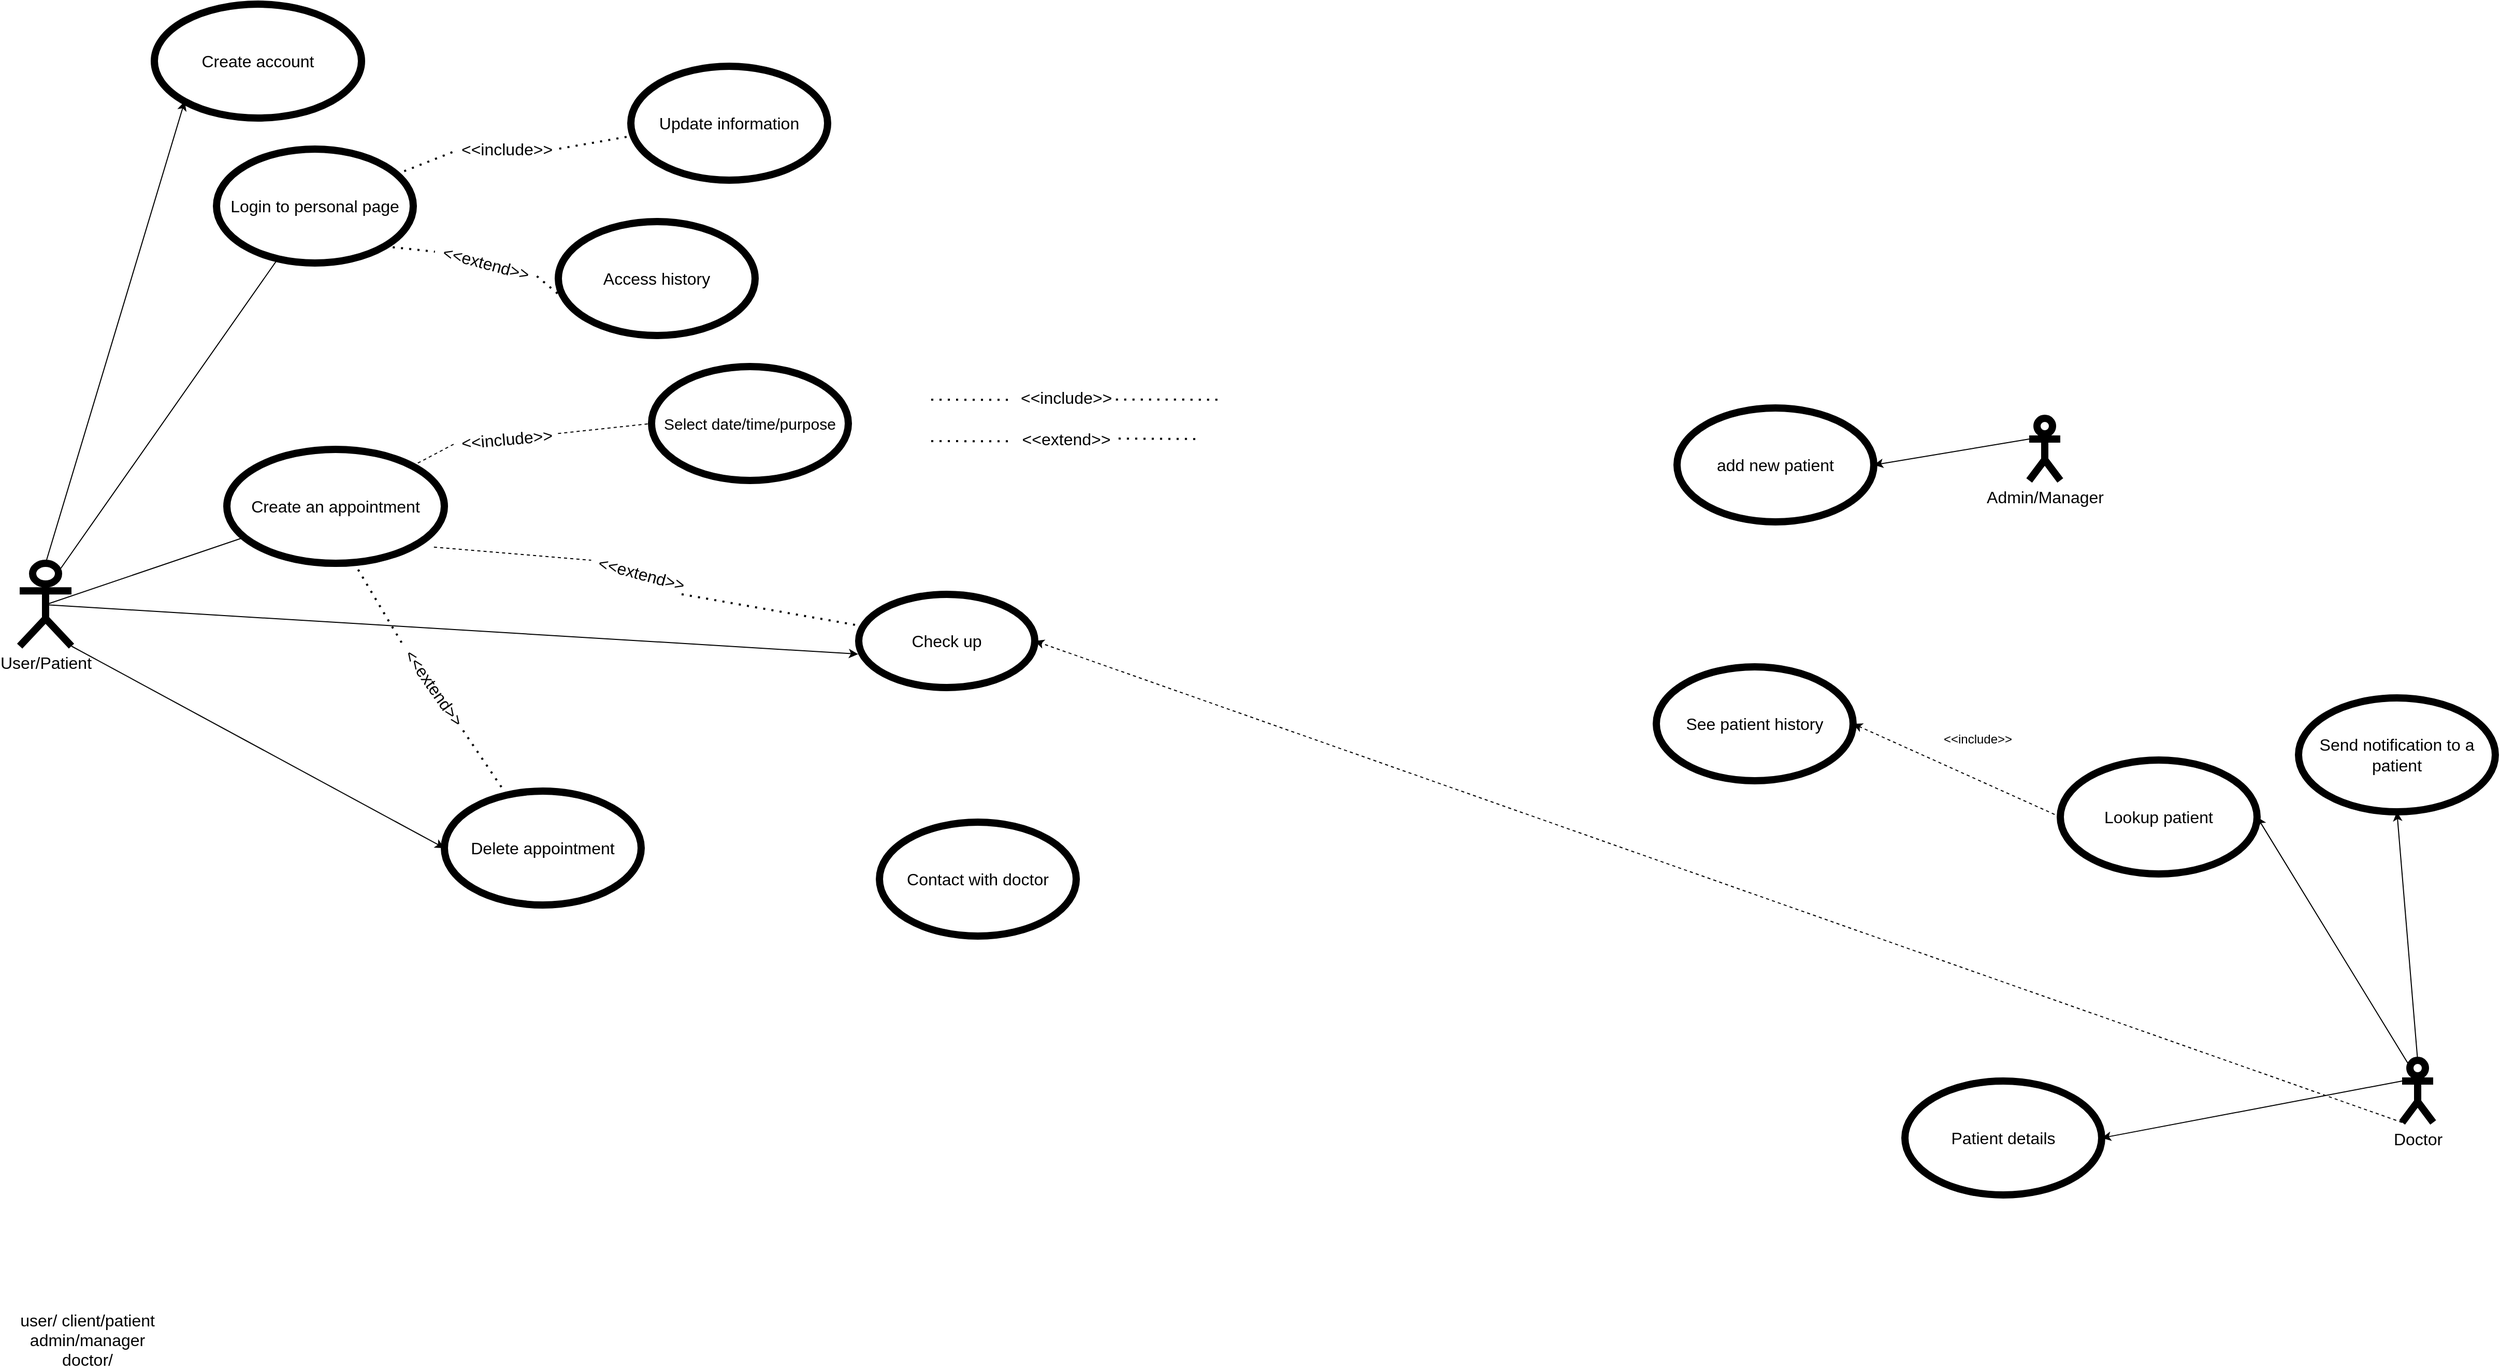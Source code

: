 <mxfile>
    <diagram id="K2-sKBXHWjVMKEcbc7tX" name="Page-1">
        <mxGraphModel dx="1633" dy="2216" grid="1" gridSize="10" guides="1" tooltips="1" connect="1" arrows="1" fold="1" page="1" pageScale="1" pageWidth="1600" pageHeight="1200" math="0" shadow="0">
            <root>
                <mxCell id="0"/>
                <mxCell id="1" parent="0"/>
                <mxCell id="7" value="&lt;font style=&quot;font-size: 16px&quot;&gt;Create account&lt;/font&gt;" style="ellipse;whiteSpace=wrap;html=1;fontSize=15;strokeWidth=7;" vertex="1" parent="1">
                    <mxGeometry x="190" y="-230" width="200" height="110" as="geometry"/>
                </mxCell>
                <mxCell id="9" value="&lt;font style=&quot;font-size: 16px&quot;&gt;Delete appointment&lt;/font&gt;" style="ellipse;whiteSpace=wrap;html=1;fontSize=15;strokeWidth=7;" vertex="1" parent="1">
                    <mxGeometry x="470" y="530" width="190" height="110" as="geometry"/>
                </mxCell>
                <mxCell id="11" value="&lt;font style=&quot;font-size: 16px&quot;&gt;Patient details&lt;/font&gt;" style="ellipse;whiteSpace=wrap;html=1;fontSize=15;strokeWidth=7;" vertex="1" parent="1">
                    <mxGeometry x="1880" y="810" width="190" height="110" as="geometry"/>
                </mxCell>
                <mxCell id="12" value="user/ client/patient&lt;br&gt;admin/manager&lt;br&gt;doctor/" style="text;html=1;align=center;verticalAlign=middle;resizable=0;points=[];autosize=1;strokeColor=none;fillColor=none;fontSize=16;" vertex="1" parent="1">
                    <mxGeometry x="50" y="1030" width="150" height="60" as="geometry"/>
                </mxCell>
                <mxCell id="13" value="User/Patient" style="shape=umlActor;verticalLabelPosition=bottom;verticalAlign=top;html=1;outlineConnect=0;fontSize=16;strokeWidth=7;" vertex="1" parent="1">
                    <mxGeometry x="60" y="310" width="50" height="80" as="geometry"/>
                </mxCell>
                <mxCell id="28" style="edgeStyle=none;html=1;exitX=0;exitY=0.333;exitDx=0;exitDy=0;exitPerimeter=0;entryX=1;entryY=0.5;entryDx=0;entryDy=0;" edge="1" parent="1" source="14" target="11">
                    <mxGeometry relative="1" as="geometry"/>
                </mxCell>
                <mxCell id="37" style="edgeStyle=none;html=1;exitX=0.25;exitY=0.1;exitDx=0;exitDy=0;exitPerimeter=0;entryX=1;entryY=0.5;entryDx=0;entryDy=0;" edge="1" parent="1" source="14" target="36">
                    <mxGeometry relative="1" as="geometry"/>
                </mxCell>
                <mxCell id="39" style="edgeStyle=none;html=1;exitX=0.5;exitY=0;exitDx=0;exitDy=0;exitPerimeter=0;entryX=0.5;entryY=1;entryDx=0;entryDy=0;" edge="1" parent="1" source="14" target="38">
                    <mxGeometry relative="1" as="geometry"/>
                </mxCell>
                <mxCell id="73" style="edgeStyle=none;html=1;exitX=0;exitY=1;exitDx=0;exitDy=0;exitPerimeter=0;entryX=1;entryY=0.5;entryDx=0;entryDy=0;dashed=1;strokeColor=default;strokeWidth=1;" edge="1" parent="1" source="14" target="43">
                    <mxGeometry relative="1" as="geometry"/>
                </mxCell>
                <mxCell id="14" value="Doctor" style="shape=umlActor;verticalLabelPosition=bottom;verticalAlign=top;html=1;outlineConnect=0;fontSize=16;strokeWidth=7;" vertex="1" parent="1">
                    <mxGeometry x="2360" y="790" width="30" height="60" as="geometry"/>
                </mxCell>
                <mxCell id="27" style="edgeStyle=none;html=1;exitX=0;exitY=0.333;exitDx=0;exitDy=0;exitPerimeter=0;entryX=1;entryY=0.5;entryDx=0;entryDy=0;" edge="1" parent="1" source="15" target="26">
                    <mxGeometry relative="1" as="geometry"/>
                </mxCell>
                <mxCell id="15" value="Admin/Manager" style="shape=umlActor;verticalLabelPosition=bottom;verticalAlign=top;html=1;outlineConnect=0;fontSize=16;strokeWidth=7;" vertex="1" parent="1">
                    <mxGeometry x="2000" y="170" width="30" height="60" as="geometry"/>
                </mxCell>
                <mxCell id="16" value="&lt;font style=&quot;font-size: 16px&quot;&gt;Create an appointment&lt;/font&gt;" style="ellipse;whiteSpace=wrap;html=1;fontSize=15;strokeWidth=7;" vertex="1" parent="1">
                    <mxGeometry x="260" y="200" width="210" height="110" as="geometry"/>
                </mxCell>
                <mxCell id="23" value="&lt;font style=&quot;font-size: 16px&quot;&gt;Login to personal page&lt;/font&gt;" style="ellipse;whiteSpace=wrap;html=1;fontSize=15;strokeWidth=7;" vertex="1" parent="1">
                    <mxGeometry x="250" y="-90" width="190" height="110" as="geometry"/>
                </mxCell>
                <mxCell id="24" value="&lt;font style=&quot;font-size: 16px&quot;&gt;Contact with doctor&lt;/font&gt;" style="ellipse;whiteSpace=wrap;html=1;fontSize=15;strokeWidth=7;" vertex="1" parent="1">
                    <mxGeometry x="890" y="560" width="190" height="110" as="geometry"/>
                </mxCell>
                <mxCell id="25" value="&lt;font style=&quot;font-size: 16px&quot;&gt;Update information&lt;/font&gt;" style="ellipse;whiteSpace=wrap;html=1;fontSize=15;strokeWidth=7;" vertex="1" parent="1">
                    <mxGeometry x="650" y="-170" width="190" height="110" as="geometry"/>
                </mxCell>
                <mxCell id="26" value="&lt;span style=&quot;font-size: 16px&quot;&gt;add new patient&lt;br&gt;&lt;/span&gt;" style="ellipse;whiteSpace=wrap;html=1;fontSize=15;strokeWidth=7;" vertex="1" parent="1">
                    <mxGeometry x="1660" y="160" width="190" height="110" as="geometry"/>
                </mxCell>
                <mxCell id="29" value="" style="endArrow=none;dashed=1;html=1;fontSize=16;entryX=0;entryY=0.5;entryDx=0;entryDy=0;startArrow=none;" edge="1" parent="1" source="31" target="30">
                    <mxGeometry width="50" height="50" relative="1" as="geometry">
                        <mxPoint x="480" y="355" as="sourcePoint"/>
                        <mxPoint x="550.711" y="305" as="targetPoint"/>
                    </mxGeometry>
                </mxCell>
                <mxCell id="30" value="Select date/time/purpose" style="ellipse;whiteSpace=wrap;html=1;fontSize=15;strokeWidth=7;" vertex="1" parent="1">
                    <mxGeometry x="670" y="120" width="190" height="110" as="geometry"/>
                </mxCell>
                <mxCell id="31" value="&amp;lt;&amp;lt;include&amp;gt;&amp;gt;" style="text;html=1;resizable=0;autosize=1;align=center;verticalAlign=middle;points=[];fillColor=none;strokeColor=none;rounded=0;fontSize=16;rotation=-5;" vertex="1" parent="1">
                    <mxGeometry x="480" y="180" width="100" height="20" as="geometry"/>
                </mxCell>
                <mxCell id="33" value="" style="endArrow=none;dashed=1;html=1;fontSize=16;entryX=0;entryY=0.5;entryDx=0;entryDy=0;" edge="1" parent="1" source="16" target="31">
                    <mxGeometry width="50" height="50" relative="1" as="geometry">
                        <mxPoint x="479.236" y="298.376" as="sourcePoint"/>
                        <mxPoint x="690.0" y="285" as="targetPoint"/>
                    </mxGeometry>
                </mxCell>
                <mxCell id="36" value="&lt;font style=&quot;font-size: 16px&quot;&gt;Lookup patient&lt;/font&gt;" style="ellipse;whiteSpace=wrap;html=1;fontSize=15;strokeWidth=7;" vertex="1" parent="1">
                    <mxGeometry x="2030" y="500" width="190" height="110" as="geometry"/>
                </mxCell>
                <mxCell id="38" value="&lt;font style=&quot;font-size: 16px&quot;&gt;Send notification to a patient&lt;/font&gt;" style="ellipse;whiteSpace=wrap;html=1;fontSize=15;strokeWidth=7;" vertex="1" parent="1">
                    <mxGeometry x="2260" y="440" width="190" height="110" as="geometry"/>
                </mxCell>
                <mxCell id="40" value="" style="endArrow=classic;html=1;fontSize=16;entryX=0;entryY=1;entryDx=0;entryDy=0;exitX=0.5;exitY=0;exitDx=0;exitDy=0;exitPerimeter=0;" edge="1" parent="1" source="13" target="7">
                    <mxGeometry width="50" height="50" relative="1" as="geometry">
                        <mxPoint x="440" y="380" as="sourcePoint"/>
                        <mxPoint x="490" y="330" as="targetPoint"/>
                    </mxGeometry>
                </mxCell>
                <mxCell id="41" value="" style="endArrow=none;html=1;fontSize=16;exitX=0.75;exitY=0.1;exitDx=0;exitDy=0;exitPerimeter=0;" edge="1" parent="1" source="13" target="23">
                    <mxGeometry width="50" height="50" relative="1" as="geometry">
                        <mxPoint x="770" y="370" as="sourcePoint"/>
                        <mxPoint x="820" y="320" as="targetPoint"/>
                    </mxGeometry>
                </mxCell>
                <mxCell id="42" value="" style="endArrow=none;html=1;fontSize=16;exitX=0.5;exitY=0.5;exitDx=0;exitDy=0;exitPerimeter=0;" edge="1" parent="1" source="13" target="16">
                    <mxGeometry width="50" height="50" relative="1" as="geometry">
                        <mxPoint x="780" y="380" as="sourcePoint"/>
                        <mxPoint x="830" y="330" as="targetPoint"/>
                    </mxGeometry>
                </mxCell>
                <mxCell id="43" value="Check up" style="ellipse;whiteSpace=wrap;html=1;fontSize=16;strokeWidth=7;" vertex="1" parent="1">
                    <mxGeometry x="870" y="340" width="170" height="90" as="geometry"/>
                </mxCell>
                <mxCell id="44" value="&amp;lt;&amp;lt;extend&amp;gt;&amp;gt;" style="text;html=1;resizable=0;autosize=1;align=center;verticalAlign=middle;points=[];fillColor=none;strokeColor=none;rounded=0;fontSize=16;rotation=15;" vertex="1" parent="1">
                    <mxGeometry x="610" y="310" width="100" height="20" as="geometry"/>
                </mxCell>
                <mxCell id="45" value="" style="endArrow=none;dashed=1;html=1;fontSize=16;entryX=0;entryY=0.5;entryDx=0;entryDy=0;exitX=0.952;exitY=0.858;exitDx=0;exitDy=0;exitPerimeter=0;" edge="1" parent="1" target="44" source="16">
                    <mxGeometry width="50" height="50" relative="1" as="geometry">
                        <mxPoint x="589.999" y="315.99" as="sourcePoint"/>
                        <mxPoint x="840.98" y="385" as="targetPoint"/>
                    </mxGeometry>
                </mxCell>
                <mxCell id="46" value="" style="endArrow=none;dashed=1;html=1;dashPattern=1 3;strokeWidth=2;fontSize=16;entryX=0.925;entryY=0.956;entryDx=0;entryDy=0;entryPerimeter=0;" edge="1" parent="1" source="43" target="44">
                    <mxGeometry width="50" height="50" relative="1" as="geometry">
                        <mxPoint x="450" y="510" as="sourcePoint"/>
                        <mxPoint x="500" y="460" as="targetPoint"/>
                    </mxGeometry>
                </mxCell>
                <mxCell id="47" value="&amp;lt;&amp;lt;extend&amp;gt;&amp;gt;" style="text;html=1;resizable=0;autosize=1;align=center;verticalAlign=middle;points=[];fillColor=none;strokeColor=none;rounded=0;fontSize=16;rotation=55;" vertex="1" parent="1">
                    <mxGeometry x="410" y="420" width="100" height="20" as="geometry"/>
                </mxCell>
                <mxCell id="50" value="" style="endArrow=none;dashed=1;html=1;dashPattern=1 3;strokeWidth=2;fontSize=16;exitX=0.584;exitY=0.993;exitDx=0;exitDy=0;exitPerimeter=0;entryX=-0.004;entryY=0.547;entryDx=0;entryDy=0;entryPerimeter=0;" edge="1" parent="1" source="16" target="47">
                    <mxGeometry width="50" height="50" relative="1" as="geometry">
                        <mxPoint x="450" y="510" as="sourcePoint"/>
                        <mxPoint x="370" y="410" as="targetPoint"/>
                    </mxGeometry>
                </mxCell>
                <mxCell id="51" value="" style="endArrow=none;dashed=1;html=1;dashPattern=1 3;strokeWidth=2;fontSize=16;" edge="1" parent="1" source="47" target="9">
                    <mxGeometry width="50" height="50" relative="1" as="geometry">
                        <mxPoint x="392.64" y="319.23" as="sourcePoint"/>
                        <mxPoint x="438.752" y="399.209" as="targetPoint"/>
                    </mxGeometry>
                </mxCell>
                <mxCell id="58" value="&amp;lt;&amp;lt;include&amp;gt;&amp;gt;" style="text;html=1;align=center;verticalAlign=middle;resizable=0;points=[];autosize=1;strokeColor=none;fillColor=none;strokeWidth=10;" vertex="1" parent="1">
                    <mxGeometry x="1910" y="470" width="80" height="20" as="geometry"/>
                </mxCell>
                <mxCell id="52" value="" style="endArrow=classic;html=1;fontSize=16;entryX=0;entryY=0.5;entryDx=0;entryDy=0;exitX=1;exitY=1;exitDx=0;exitDy=0;exitPerimeter=0;" edge="1" parent="1" source="13" target="9">
                    <mxGeometry width="50" height="50" relative="1" as="geometry">
                        <mxPoint x="450" y="510" as="sourcePoint"/>
                        <mxPoint x="500" y="460" as="targetPoint"/>
                    </mxGeometry>
                </mxCell>
                <mxCell id="54" value="&amp;lt;&amp;lt;include&amp;gt;&amp;gt;" style="text;html=1;resizable=0;autosize=1;align=center;verticalAlign=middle;points=[];fillColor=none;strokeColor=none;rounded=0;fontSize=16;rotation=0;" vertex="1" parent="1">
                    <mxGeometry x="1020" y="140" width="100" height="20" as="geometry"/>
                </mxCell>
                <mxCell id="55" value="" style="endArrow=none;dashed=1;html=1;dashPattern=1 3;strokeWidth=2;fontSize=16;entryX=-0.003;entryY=0.608;entryDx=0;entryDy=0;entryPerimeter=0;" edge="1" parent="1" target="54">
                    <mxGeometry width="50" height="50" relative="1" as="geometry">
                        <mxPoint x="940" y="152" as="sourcePoint"/>
                        <mxPoint x="720" y="200" as="targetPoint"/>
                    </mxGeometry>
                </mxCell>
                <mxCell id="57" value="" style="edgeStyle=none;html=1;exitX=0;exitY=0.5;exitDx=0;exitDy=0;entryX=1;entryY=0.5;entryDx=0;entryDy=0;strokeColor=default;dashed=1;strokeWidth=1;" edge="1" parent="1" source="36" target="56">
                    <mxGeometry width="50" height="50" relative="1" as="geometry">
                        <mxPoint x="950" y="162" as="sourcePoint"/>
                        <mxPoint x="1200" y="150" as="targetPoint"/>
                    </mxGeometry>
                </mxCell>
                <mxCell id="62" value="&amp;lt;&amp;lt;include&amp;gt;&amp;gt;" style="text;html=1;resizable=0;autosize=1;align=center;verticalAlign=middle;points=[];fillColor=none;strokeColor=none;rounded=0;fontSize=16;rotation=0;" vertex="1" parent="1">
                    <mxGeometry x="480" y="-100" width="100" height="20" as="geometry"/>
                </mxCell>
                <mxCell id="63" value="" style="endArrow=none;dashed=1;html=1;dashPattern=1 3;strokeWidth=2;fontSize=16;entryX=-0.003;entryY=0.608;entryDx=0;entryDy=0;entryPerimeter=0;" edge="1" parent="1" target="62" source="23">
                    <mxGeometry width="50" height="50" relative="1" as="geometry">
                        <mxPoint x="960" y="172" as="sourcePoint"/>
                        <mxPoint x="740" y="220" as="targetPoint"/>
                    </mxGeometry>
                </mxCell>
                <mxCell id="64" value="" style="endArrow=none;dashed=1;html=1;dashPattern=1 3;strokeWidth=2;fontSize=16;exitX=1.009;exitY=0.478;exitDx=0;exitDy=0;exitPerimeter=0;entryX=0.005;entryY=0.612;entryDx=0;entryDy=0;entryPerimeter=0;" edge="1" parent="1" source="62" target="25">
                    <mxGeometry width="50" height="50" relative="1" as="geometry">
                        <mxPoint x="970" y="182" as="sourcePoint"/>
                        <mxPoint x="1220" y="170" as="targetPoint"/>
                    </mxGeometry>
                </mxCell>
                <mxCell id="65" value="&lt;font style=&quot;font-size: 16px&quot;&gt;Access history&lt;/font&gt;" style="ellipse;whiteSpace=wrap;html=1;fontSize=15;strokeWidth=7;" vertex="1" parent="1">
                    <mxGeometry x="580" y="-20" width="190" height="110" as="geometry"/>
                </mxCell>
                <mxCell id="66" value="&amp;lt;&amp;lt;extend&amp;gt;&amp;gt;" style="text;html=1;resizable=0;autosize=1;align=center;verticalAlign=middle;points=[];fillColor=none;strokeColor=none;rounded=0;fontSize=16;rotation=0;" vertex="1" parent="1">
                    <mxGeometry x="1020" y="180" width="100" height="20" as="geometry"/>
                </mxCell>
                <mxCell id="67" value="" style="endArrow=none;dashed=1;html=1;dashPattern=1 3;strokeWidth=2;fontSize=16;entryX=-0.003;entryY=0.608;entryDx=0;entryDy=0;entryPerimeter=0;" edge="1" parent="1" target="66">
                    <mxGeometry width="50" height="50" relative="1" as="geometry">
                        <mxPoint x="940" y="192" as="sourcePoint"/>
                        <mxPoint x="720" y="240" as="targetPoint"/>
                    </mxGeometry>
                </mxCell>
                <mxCell id="68" value="" style="endArrow=none;dashed=1;html=1;dashPattern=1 3;strokeWidth=2;fontSize=16;exitX=1.009;exitY=0.478;exitDx=0;exitDy=0;exitPerimeter=0;" edge="1" parent="1" source="66">
                    <mxGeometry width="50" height="50" relative="1" as="geometry">
                        <mxPoint x="950" y="202" as="sourcePoint"/>
                        <mxPoint x="1200" y="190" as="targetPoint"/>
                    </mxGeometry>
                </mxCell>
                <mxCell id="69" value="&amp;lt;&amp;lt;extend&amp;gt;&amp;gt;" style="text;html=1;resizable=0;autosize=1;align=center;verticalAlign=middle;points=[];fillColor=none;strokeColor=none;rounded=0;fontSize=16;rotation=15;" vertex="1" parent="1">
                    <mxGeometry x="460.0" y="10" width="100" height="20" as="geometry"/>
                </mxCell>
                <mxCell id="70" value="" style="endArrow=none;dashed=1;html=1;dashPattern=1 3;strokeWidth=2;fontSize=16;entryX=-0.003;entryY=0.608;entryDx=0;entryDy=0;entryPerimeter=0;exitX=1;exitY=1;exitDx=0;exitDy=0;" edge="1" parent="1" target="69" source="23">
                    <mxGeometry width="50" height="50" relative="1" as="geometry">
                        <mxPoint x="305.76" y="33.75" as="sourcePoint"/>
                        <mxPoint x="10.92" y="156.25" as="targetPoint"/>
                    </mxGeometry>
                </mxCell>
                <mxCell id="71" value="" style="endArrow=none;dashed=1;html=1;dashPattern=1 3;strokeWidth=2;fontSize=16;exitX=1.009;exitY=0.478;exitDx=0;exitDy=0;exitPerimeter=0;entryX=0.045;entryY=0.702;entryDx=0;entryDy=0;entryPerimeter=0;" edge="1" parent="1" source="69" target="65">
                    <mxGeometry width="50" height="50" relative="1" as="geometry">
                        <mxPoint x="240.92" y="118.25" as="sourcePoint"/>
                        <mxPoint x="424.245" y="103.51" as="targetPoint"/>
                    </mxGeometry>
                </mxCell>
                <mxCell id="56" value="&lt;span style=&quot;font-size: 16px&quot;&gt;See patient history&lt;/span&gt;" style="ellipse;whiteSpace=wrap;html=1;fontSize=15;strokeWidth=7;" vertex="1" parent="1">
                    <mxGeometry x="1640" y="410" width="190" height="110" as="geometry"/>
                </mxCell>
                <mxCell id="72" value="" style="endArrow=none;dashed=1;html=1;dashPattern=1 3;strokeWidth=2;fontSize=16;exitX=0.983;exitY=0.591;exitDx=0;exitDy=0;exitPerimeter=0;" edge="1" parent="1" source="54">
                    <mxGeometry width="50" height="50" relative="1" as="geometry">
                        <mxPoint x="1130.9" y="199.56" as="sourcePoint"/>
                        <mxPoint x="1220" y="152" as="targetPoint"/>
                    </mxGeometry>
                </mxCell>
                <mxCell id="53" value="" style="endArrow=classic;html=1;fontSize=16;exitX=0.5;exitY=0.5;exitDx=0;exitDy=0;exitPerimeter=0;entryX=-0.003;entryY=0.641;entryDx=0;entryDy=0;entryPerimeter=0;" edge="1" parent="1" source="13" target="43">
                    <mxGeometry width="50" height="50" relative="1" as="geometry">
                        <mxPoint x="450" y="460" as="sourcePoint"/>
                        <mxPoint x="500" y="410" as="targetPoint"/>
                    </mxGeometry>
                </mxCell>
            </root>
        </mxGraphModel>
    </diagram>
</mxfile>